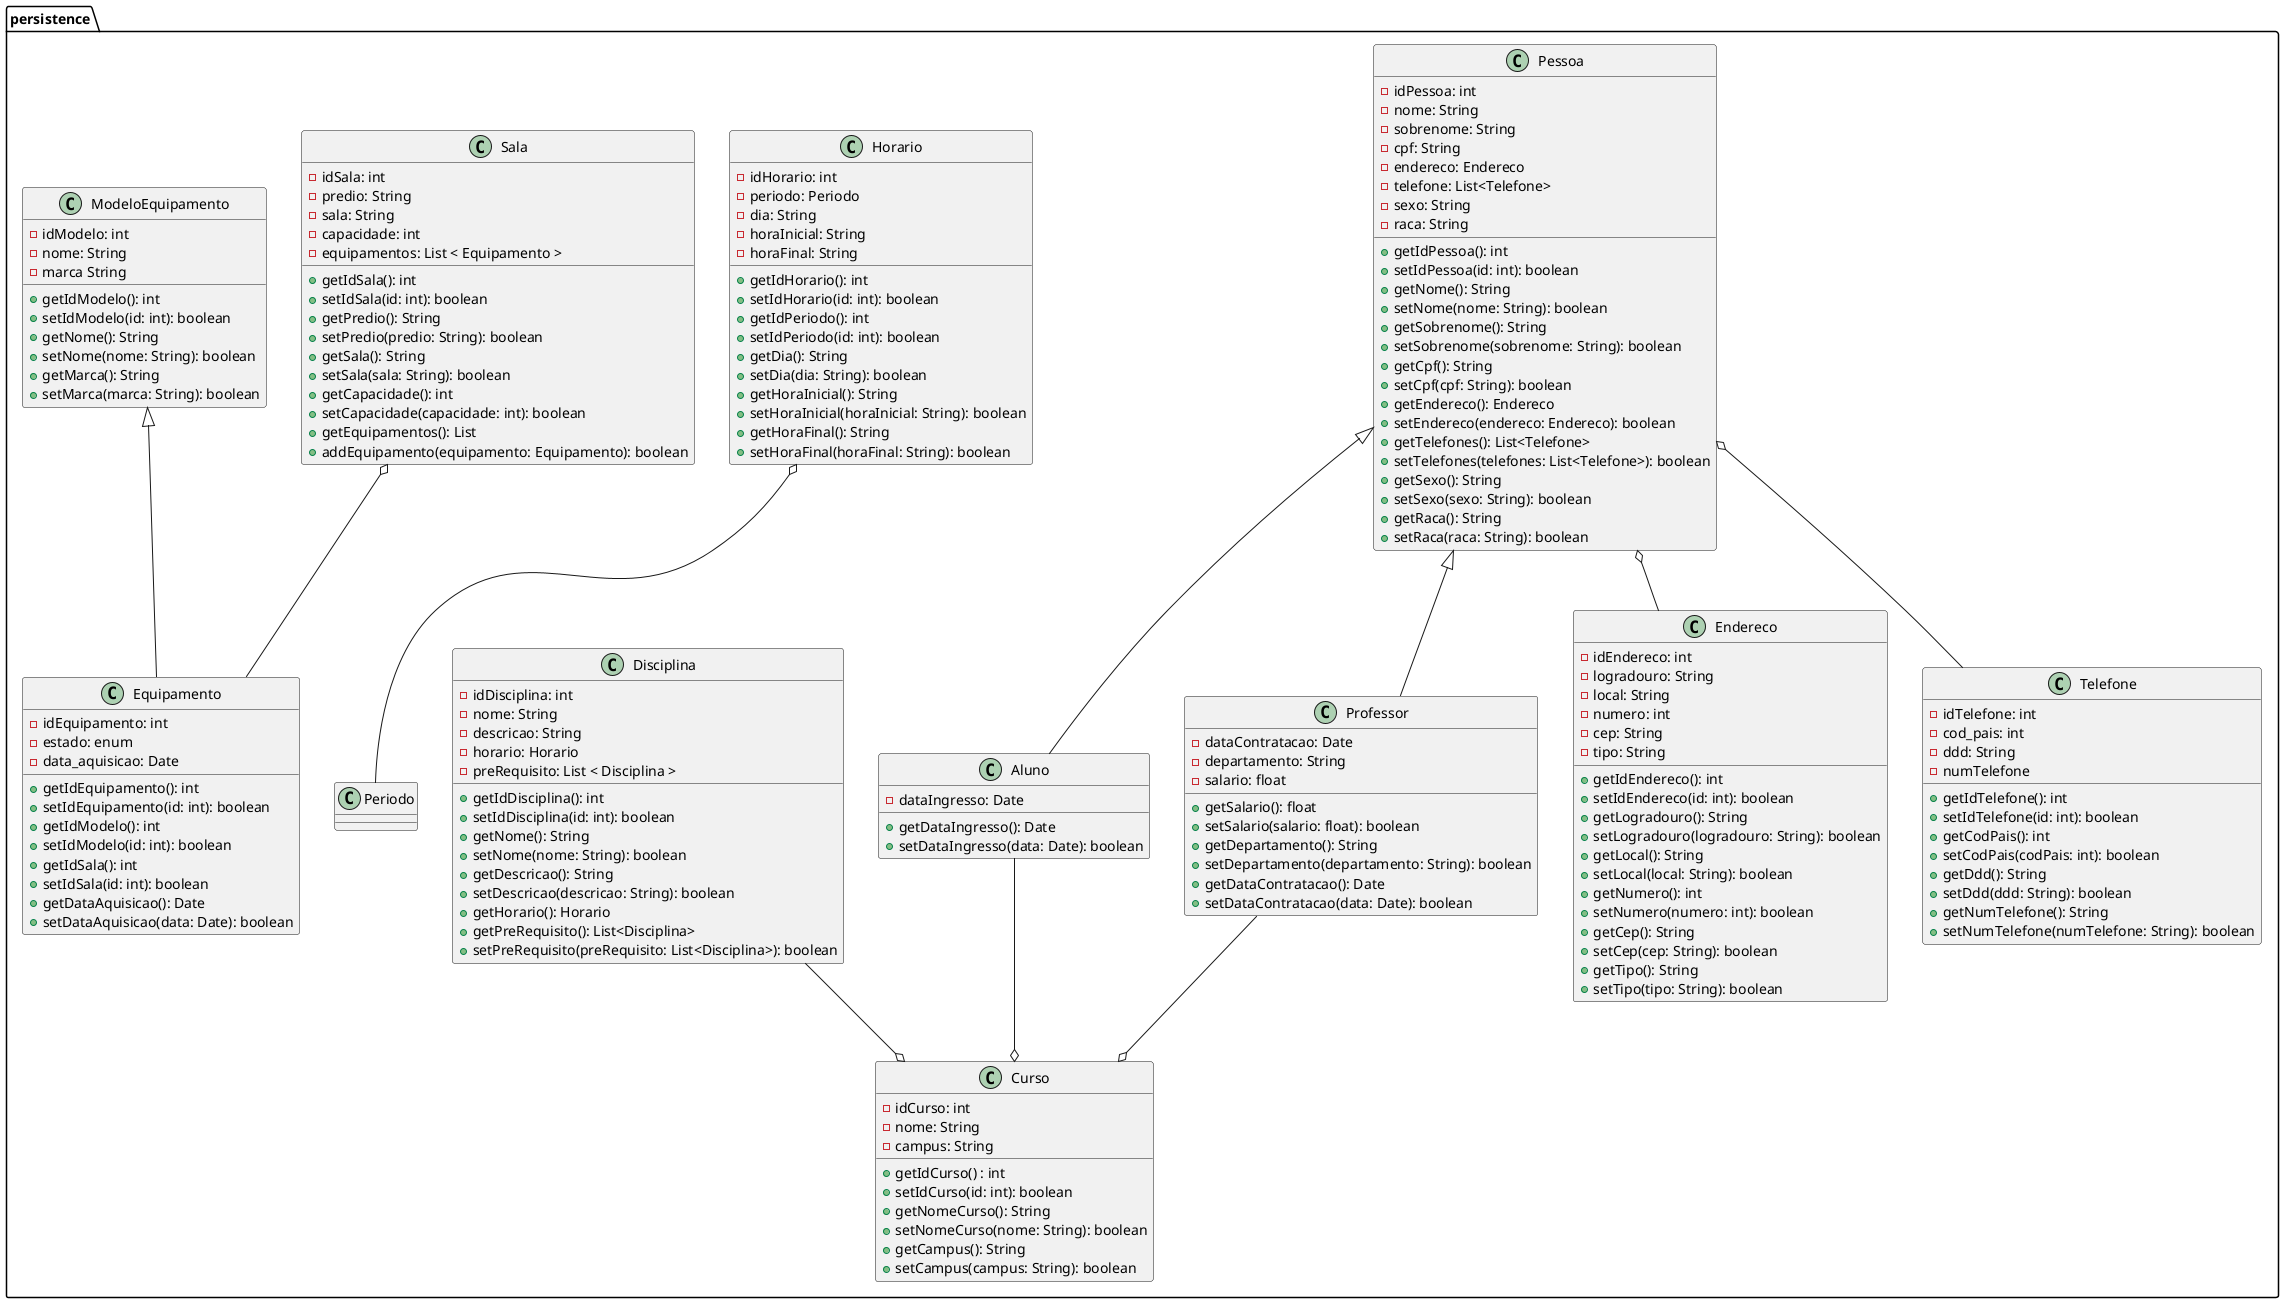 @startuml trabalho_engenharia_persistence

package "persistence" {
    class Pessoa {
        - idPessoa: int
        - nome: String
        - sobrenome: String
        - cpf: String
        - endereco: Endereco
        - telefone: List<Telefone>
        - sexo: String
        - raca: String

        + getIdPessoa(): int
        + setIdPessoa(id: int): boolean
        + getNome(): String
        + setNome(nome: String): boolean
        + getSobrenome(): String
        + setSobrenome(sobrenome: String): boolean
        + getCpf(): String
        + setCpf(cpf: String): boolean
        + getEndereco(): Endereco
        + setEndereco(endereco: Endereco): boolean
        + getTelefones(): List<Telefone>
        + setTelefones(telefones: List<Telefone>): boolean
        + getSexo(): String
        + setSexo(sexo: String): boolean
        + getRaca(): String
        + setRaca(raca: String): boolean
    }

    Pessoa <|-- Aluno
    Aluno --o Curso
    class Aluno {
        - dataIngresso: Date

        + getDataIngresso(): Date
        + setDataIngresso(data: Date): boolean
    }

    Pessoa <|-- Professor
    Professor --o Curso
    class Professor {
        - dataContratacao: Date
        - departamento: String
        - salario: float

        + getSalario(): float
        + setSalario(salario: float): boolean
        + getDepartamento(): String
        + setDepartamento(departamento: String): boolean
        + getDataContratacao(): Date
        + setDataContratacao(data: Date): boolean
    }

    Pessoa o-- Endereco
    class Endereco {
        - idEndereco: int
        - logradouro: String
        - local: String
        - numero: int
        - cep: String
        - tipo: String

        + getIdEndereco(): int
        + setIdEndereco(id: int): boolean
        + getLogradouro(): String
        + setLogradouro(logradouro: String): boolean
        + getLocal(): String
        + setLocal(local: String): boolean
        + getNumero(): int
        + setNumero(numero: int): boolean
        + getCep(): String
        + setCep(cep: String): boolean
        + getTipo(): String
        + setTipo(tipo: String): boolean
    }

    Pessoa o-- Telefone
    class Telefone {
        - idTelefone: int
        - cod_pais: int
        - ddd: String
        - numTelefone

        + getIdTelefone(): int
        + setIdTelefone(id: int): boolean
        + getCodPais(): int
        + setCodPais(codPais: int): boolean
        + getDdd(): String
        + setDdd(ddd: String): boolean
        + getNumTelefone(): String
        + setNumTelefone(numTelefone: String): boolean
    }
    class Curso{
        - idCurso: int
        - nome: String
        - campus: String

        + getIdCurso() : int
        + setIdCurso(id: int): boolean
        + getNomeCurso(): String
        + setNomeCurso(nome: String): boolean
        + getCampus(): String
        + setCampus(campus: String): boolean

    }

    Disciplina --o Curso
    class Disciplina {
        - idDisciplina: int
        - nome: String
        - descricao: String
        - horario: Horario
        - preRequisito: List < Disciplina >

        + getIdDisciplina(): int
        + setIdDisciplina(id: int): boolean
        + getNome(): String
        + setNome(nome: String): boolean
        + getDescricao(): String
        + setDescricao(descricao: String): boolean
        + getHorario(): Horario
        + getPreRequisito(): List<Disciplina>
        + setPreRequisito(preRequisito: List<Disciplina>): boolean
    }

    Horario o-- Periodo
    class Horario {
        - idHorario: int
        - periodo: Periodo
        - dia: String
        - horaInicial: String
        - horaFinal: String

        + getIdHorario(): int
        + setIdHorario(id: int): boolean
        + getIdPeriodo(): int
        + setIdPeriodo(id: int): boolean
        + getDia(): String
        + setDia(dia: String): boolean
        + getHoraInicial(): String
        + setHoraInicial(horaInicial: String): boolean
        + getHoraFinal(): String
        + setHoraFinal(horaFinal: String): boolean
    }
    
    Sala o-- Equipamento
    class Sala {
        - idSala: int
        - predio: String
        - sala: String
        - capacidade: int
        - equipamentos: List < Equipamento >

        + getIdSala(): int
        + setIdSala(id: int): boolean
        + getPredio(): String
        + setPredio(predio: String): boolean
        + getSala(): String
        + setSala(sala: String): boolean
        + getCapacidade(): int
        + setCapacidade(capacidade: int): boolean
        + getEquipamentos(): List
        + addEquipamento(equipamento: Equipamento): boolean
    }

    class ModeloEquipamento {
        - idModelo: int
        - nome: String
        - marca String

        + getIdModelo(): int
        + setIdModelo(id: int): boolean
        + getNome(): String
        + setNome(nome: String): boolean
        + getMarca(): String
        + setMarca(marca: String): boolean
    }

    ModeloEquipamento <|-- Equipamento
    class Equipamento {
        - idEquipamento: int
        - estado: enum
        - data_aquisicao: Date
        
        + getIdEquipamento(): int
        + setIdEquipamento(id: int): boolean
        + getIdModelo(): int
        + setIdModelo(id: int): boolean
        + getIdSala(): int
        + setIdSala(id: int): boolean
        + getDataAquisicao(): Date
        + setDataAquisicao(data: Date): boolean
    }

    
}

@enduml
